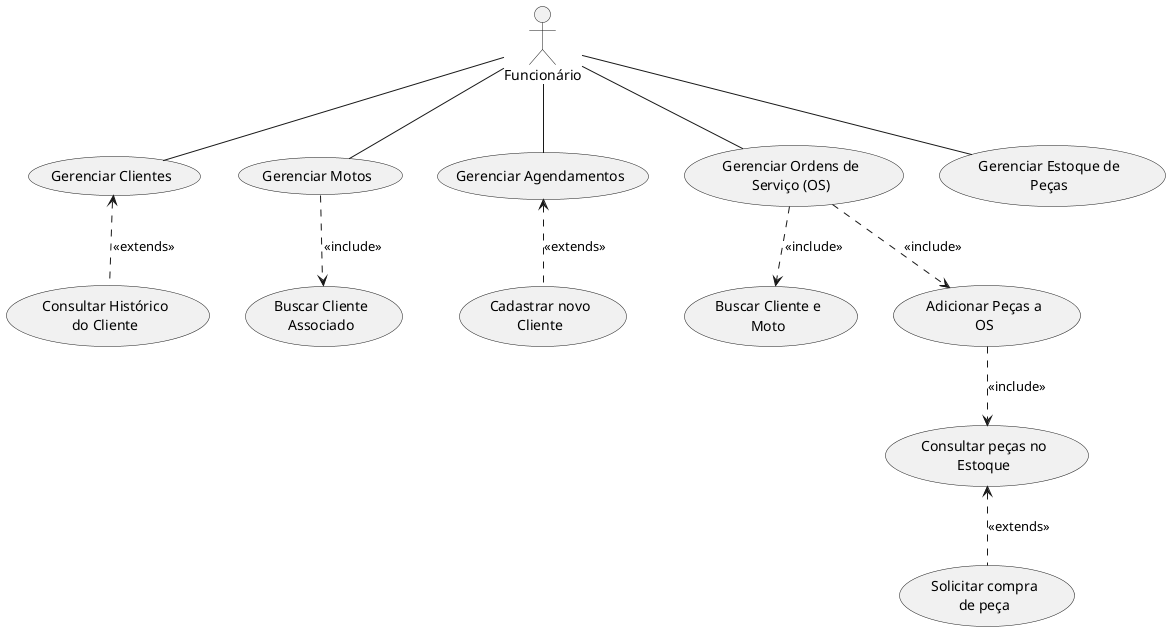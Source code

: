 @startuml casodeuso

top to bottom direction

actor "Funcionário" as func

  usecase "Gerenciar Clientes" as UC_Clientes
  usecase "Gerenciar Motos" as UC_Motos
  usecase "Gerenciar Agendamentos" as UC_Agendamentos
  usecase "Gerenciar Ordens de\nServiço (OS)" as UC_OS
  usecase "Gerenciar Estoque de\nPeças" as UC_Estoque

  usecase "Consultar Histórico\ndo Cliente" as UC_Historico
  usecase "Buscar Cliente\nAssociado" as UC_BuscaClienteMoto
  usecase "Cadastrar novo\nCliente" as UC_NovoCliente
  usecase "Buscar Cliente e\nMoto" as UC_BuscaClienteOS
  usecase "Adicionar Peças a\nOS" as UC_AddPecas
  usecase "Consultar peças no\nEstoque" as UC_ConsultaEstoque
  usecase "Solicitar compra\nde peça" as UC_SolicitaCompra

' --- Relacionamentos do Ator com os Casos de Uso Principais ---
func -- UC_Clientes
func -- UC_Motos
func -- UC_Agendamentos
func -- UC_OS
func -- UC_Estoque

' --- Relacionamentos de Extends e Includes ---

' Relacionamentos de "Gerenciar Clientes"
UC_Clientes <.. UC_Historico : <<extends>>

' Relacionamentos de "Gerenciar Motos"
UC_Motos ..> UC_BuscaClienteMoto : <<include>>

' Relacionamentos de "Gerenciar Agendamentos"
UC_Agendamentos <.. UC_NovoCliente : <<extends>>

' Relacionamentos de "Gerenciar Ordens de Serviço (OS)"
UC_OS ..> UC_BuscaClienteOS : <<include>>
UC_OS ..> UC_AddPecas : <<include>>

' Relacionamentos em cascata a partir de "Adicionar Peças"
UC_AddPecas ..> UC_ConsultaEstoque : <<include>>
UC_ConsultaEstoque <.. UC_SolicitaCompra : <<extends>>

@enduml